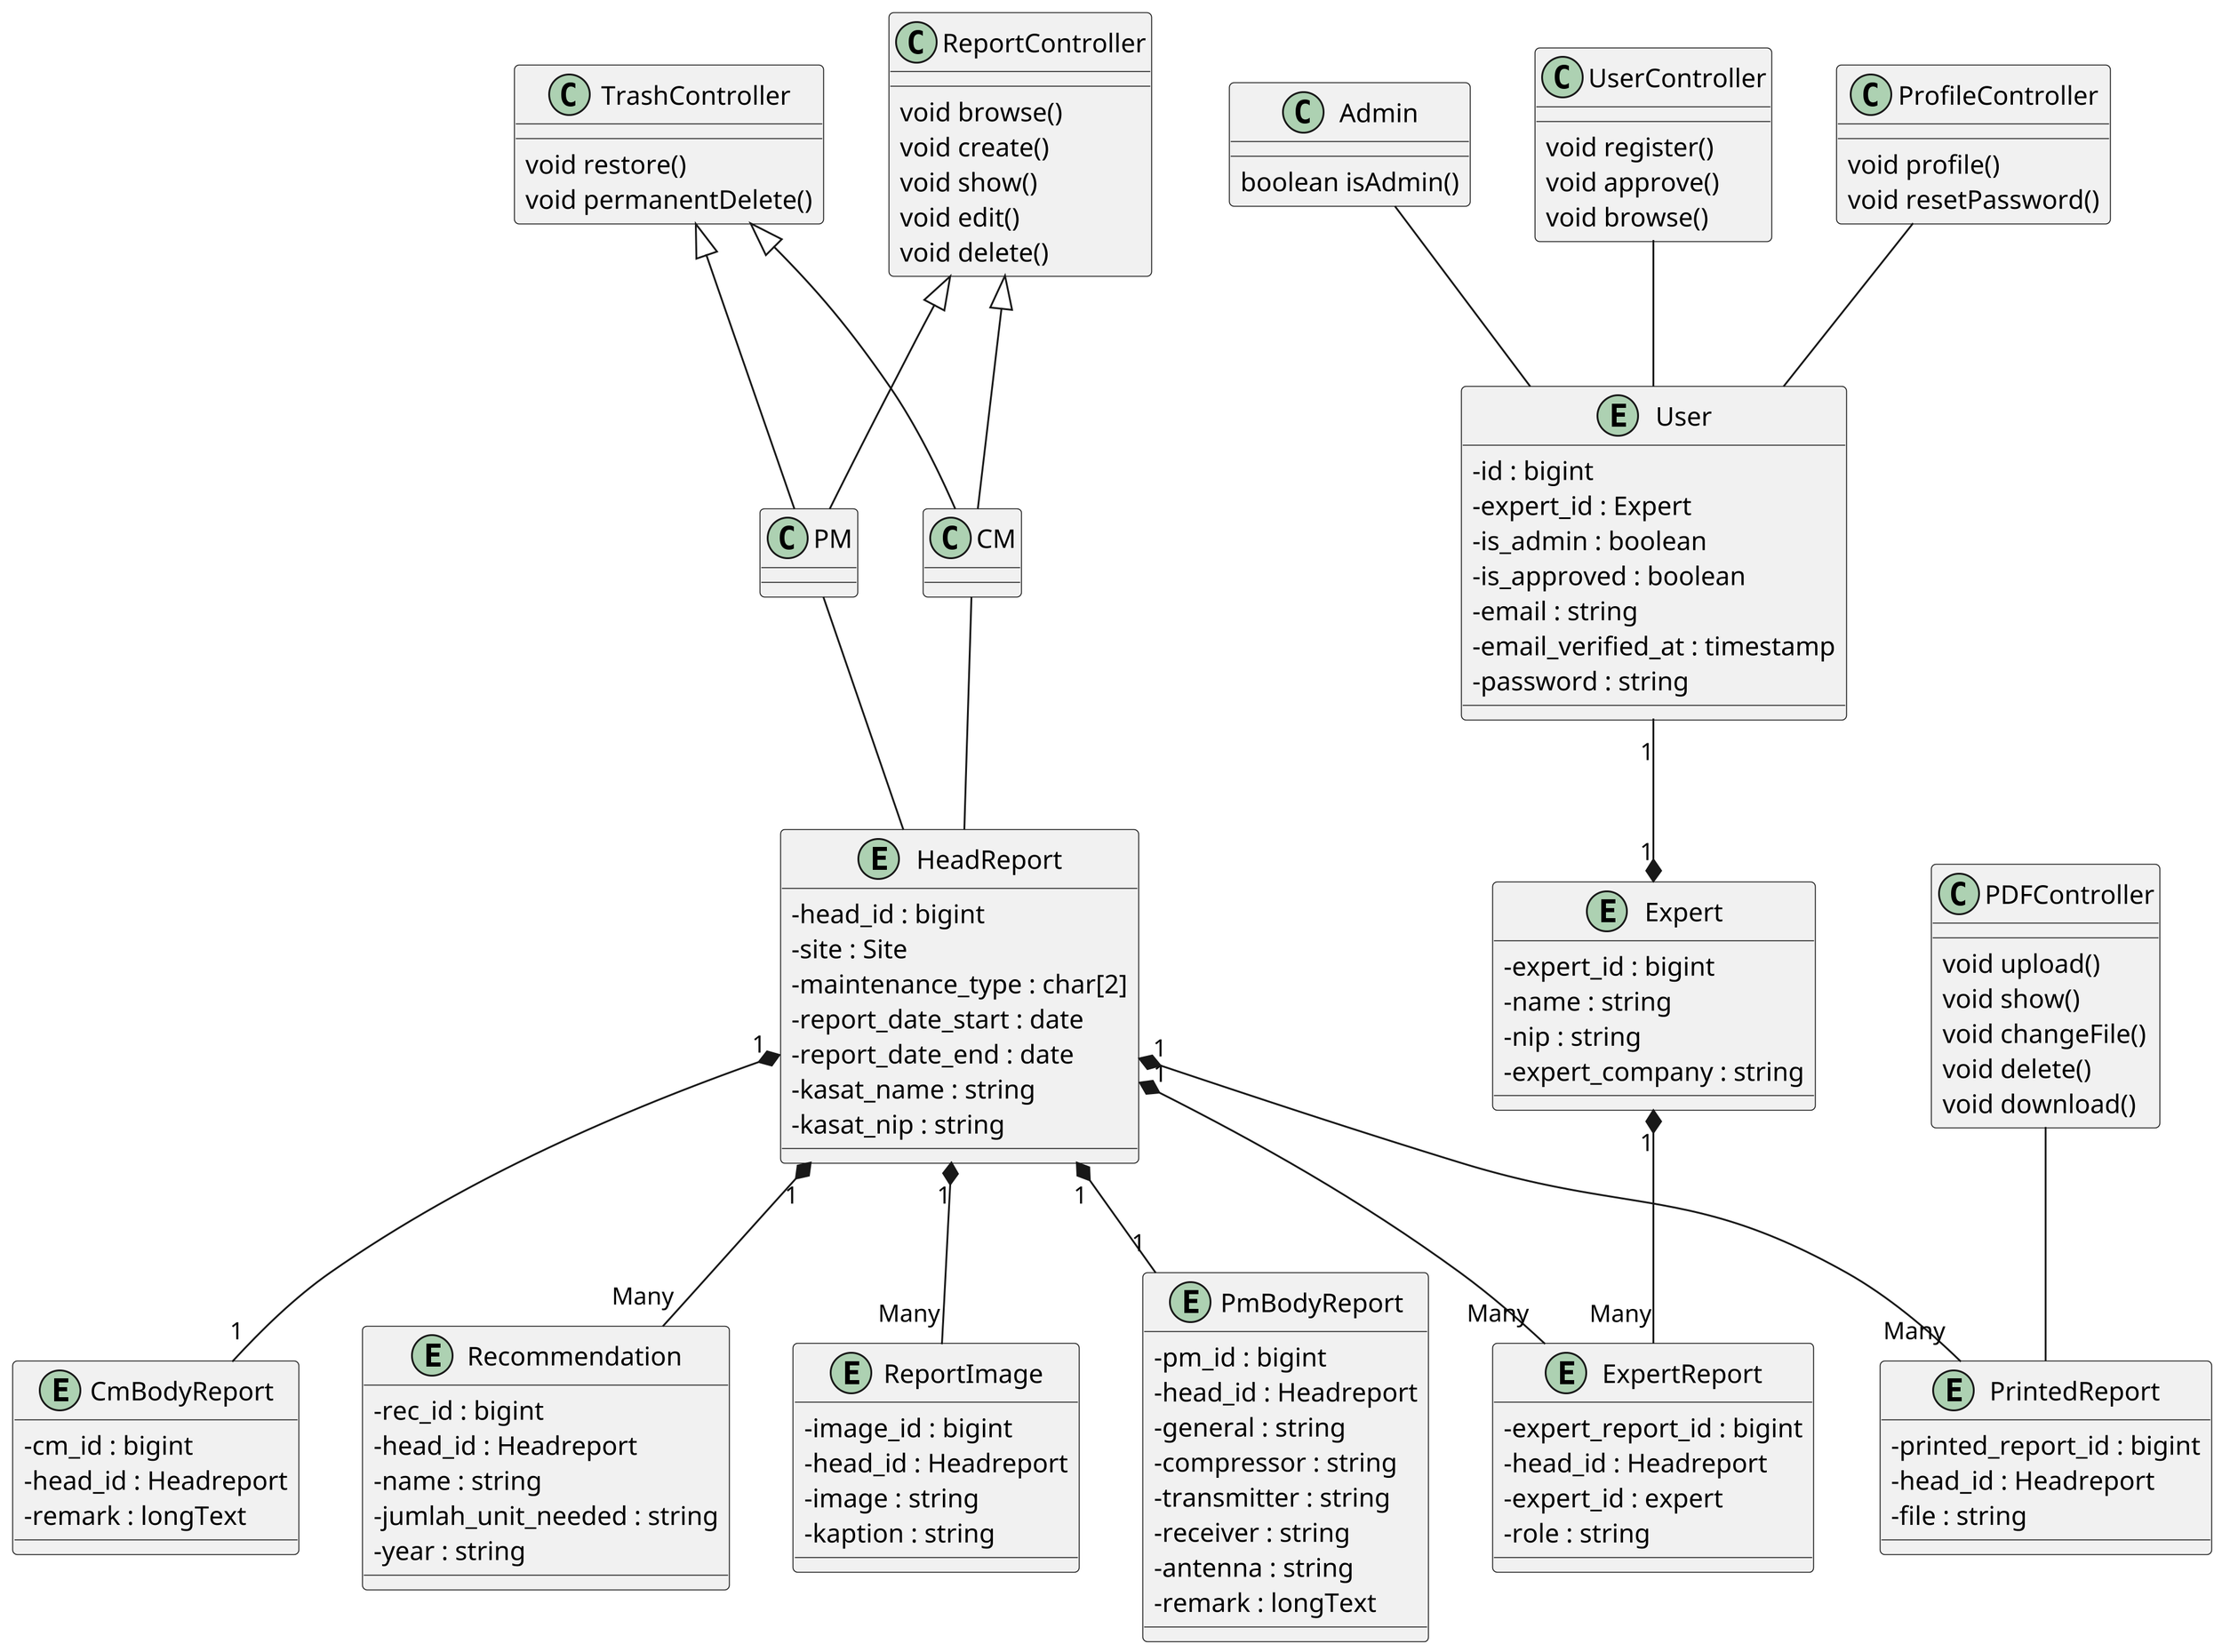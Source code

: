 @startuml classdiag

skinparam classAttributeIconSize 0
skinparam dpi 300

'========================================
'ENTITY DECLARATION
'========================================
entity HeadReport {
    - head_id : bigint
    - site : Site
    - maintenance_type : char[2]
    - report_date_start : date
    - report_date_end : date
    - kasat_name : string
    - kasat_nip : string
}
entity ExpertReport {
    - expert_report_id : bigint
    - head_id : Headreport
    - expert_id : expert
    - role : string
}
entity PmBodyReport {
    - pm_id : bigint
    - head_id : Headreport
    - general : string
    - compressor : string
    - transmitter : string
    - receiver : string
    - antenna : string
    - remark : longText
    ' - radio_general_visual : boolean
    ' - radio_wipe_down : boolean
    ' - radio_inspect_all : boolean
    ' - radio_compressor_visual  : boolean
    ' - radio_duty_cycle : boolean
    ' - radio_transmitter_visual : boolean
    ' - radio_running_time : boolean
    ' - radio_radiate_time : boolean
    ' - radio_0_4_us : boolean
    ' - radio_0_8_us : boolean
    ' - radio_1_0_us : boolean
    ' - radio_2_0_us : boolean
    ' - radio_forward_power : boolean
    ' - radio_reverse_power : boolean
    ' - radio_vswr : boolean
    ' - radio_receiver_visual  : boolean
    ' - radio_stalo_check : boolean
    ' - radio_afc_check : boolean
    ' - radio_mrp_check : boolean
    ' - radio_rcu_check : boolean
    ' - radio_iq2_check : boolean
    ' - radio_antenna_visual : boolean
    ' - radio_inspect_motor : boolean
    ' - radio_clean_slip : boolean
    ' - radio_grease_gear : boolean
    ' - general_visual : string
    ' - rcms : string
    ' - wipe_down : string
    ' - inspect_all : string
    ' - compressor_visual : string
    ' - duty_cycle : string
    ' - transmitter_visual : string
    ' - running_time : string
    ' - radiate_time : string
    ' - hvps_v_0_4us : string
    ' - hvps_i_0_4us : string
    ' - mag_v_0_4us : string
    ' - hvps_v_0_8us : string
    ' - hvps_i_0_8us : string
    ' - hvps_v_1_0us : string
    ' - hvps_i_1_0us : string
    ' - mag_i_1_0us : string
    ' - hvps_v_2_0us : string
    ' - hvps_i_2_0us : string
    ' - mag_i_2_0us : string
    ' - forward_power : string
    ' - reverse_power : string
    ' - vswr : string
    ' - receiver_visual : string 
    ' - stalo_check : string
    ' - afc_check : string
    ' - mrp_check : string
    ' - rcu_check : string
    ' - iq2_check : string
    ' - antenna_visual : string
    ' - inspect_motor : string
    ' - clean_slip : string
    ' - grease_gear : string
}
entity CmBodyReport {
    - cm_id : bigint
    - head_id : Headreport
    - remark : longText
}
entity Recommendation {
    - rec_id : bigint
    - head_id : Headreport
    - name : string
    - jumlah_unit_needed : string
    - year : string
}
entity ReportImage {
    - image_id : bigint
    - head_id : Headreport
    - image : string
    - kaption : string
}
entity PrintedReport {
    - printed_report_id : bigint
    - head_id : Headreport
    - file : string
}
entity Expert {
    - expert_id : bigint
    - name : string
    - nip : string
    - expert_company : string
}
entity User {
    - id : bigint
    - expert_id : Expert
    - is_admin : boolean
    - is_approved : boolean
    - email : string
    - email_verified_at : timestamp
    - password : string
}

'========================================
'CLASS DECLARATION
'========================================
class Admin {
    boolean isAdmin()
}
class ReportController {
    void browse()
    void create()
    void show()
    void edit()
    void delete()
}
class TrashController {
    void restore()
    void permanentDelete()
}
class PM
class CM
class PDFController {
    void upload()
    void show()
    void changeFile()
    void delete()
    void download()
}   
class UserController {
    void register()
    void approve()
    void browse()
}
class ProfileController {
    void profile()
    void resetPassword()
}

'========================================
'RELATION
'========================================

HeadReport "1" *-- "Many" ExpertReport
HeadReport "1" *-- "1" PmBodyReport
HeadReport "1" *-- "1" CmBodyReport
HeadReport "1" *-- "Many" Recommendation
HeadReport "1" *-- "Many" ReportImage
HeadReport "1" *-- "Many" PrintedReport

Expert "1" *-- "Many" ExpertReport
User "1" --* "1" Expert

Admin -- User

ReportController 	<|-- PM
ReportController 	<|-- CM
TrashController 	<|-- PM
TrashController 	<|-- CM

PM -- HeadReport
CM -- HeadReport

UserController -- User
ProfileController -- User

PDFController -- PrintedReport

@enduml